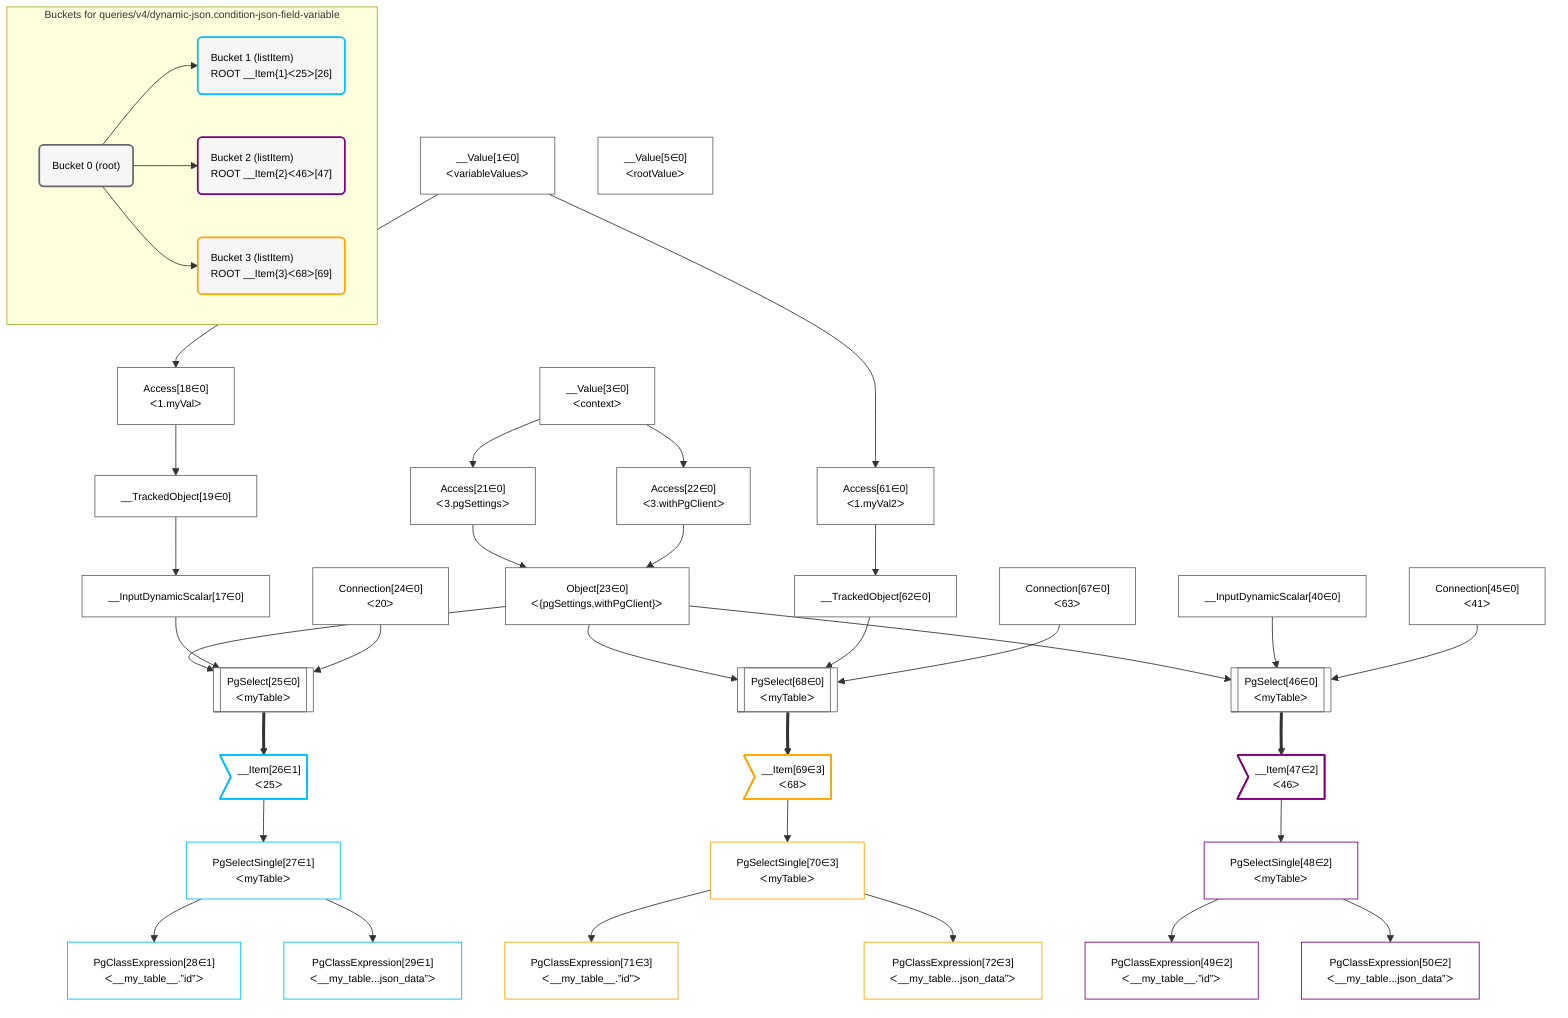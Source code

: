 %%{init: {'themeVariables': { 'fontSize': '12px'}}}%%
graph TD
    classDef path fill:#eee,stroke:#000,color:#000
    classDef plan fill:#fff,stroke-width:1px,color:#000
    classDef itemplan fill:#fff,stroke-width:2px,color:#000
    classDef sideeffectplan fill:#f00,stroke-width:2px,color:#000
    classDef bucket fill:#f6f6f6,color:#000,stroke-width:2px,text-align:left


    %% define steps
    __Value1["__Value[1∈0]<br />ᐸvariableValuesᐳ"]:::plan
    __Value3["__Value[3∈0]<br />ᐸcontextᐳ"]:::plan
    __Value5["__Value[5∈0]<br />ᐸrootValueᐳ"]:::plan
    Access18["Access[18∈0]<br />ᐸ1.myValᐳ"]:::plan
    __TrackedObject19["__TrackedObject[19∈0]"]:::plan
    __InputDynamicScalar17["__InputDynamicScalar[17∈0]"]:::plan
    Access21["Access[21∈0]<br />ᐸ3.pgSettingsᐳ"]:::plan
    Access22["Access[22∈0]<br />ᐸ3.withPgClientᐳ"]:::plan
    Object23["Object[23∈0]<br />ᐸ{pgSettings,withPgClient}ᐳ"]:::plan
    Connection24["Connection[24∈0]<br />ᐸ20ᐳ"]:::plan
    PgSelect25[["PgSelect[25∈0]<br />ᐸmyTableᐳ"]]:::plan
    __Item26>"__Item[26∈1]<br />ᐸ25ᐳ"]:::itemplan
    PgSelectSingle27["PgSelectSingle[27∈1]<br />ᐸmyTableᐳ"]:::plan
    PgClassExpression28["PgClassExpression[28∈1]<br />ᐸ__my_table__.”id”ᐳ"]:::plan
    PgClassExpression29["PgClassExpression[29∈1]<br />ᐸ__my_table...json_data”ᐳ"]:::plan
    __InputDynamicScalar40["__InputDynamicScalar[40∈0]"]:::plan
    Connection45["Connection[45∈0]<br />ᐸ41ᐳ"]:::plan
    PgSelect46[["PgSelect[46∈0]<br />ᐸmyTableᐳ"]]:::plan
    __Item47>"__Item[47∈2]<br />ᐸ46ᐳ"]:::itemplan
    PgSelectSingle48["PgSelectSingle[48∈2]<br />ᐸmyTableᐳ"]:::plan
    PgClassExpression49["PgClassExpression[49∈2]<br />ᐸ__my_table__.”id”ᐳ"]:::plan
    PgClassExpression50["PgClassExpression[50∈2]<br />ᐸ__my_table...json_data”ᐳ"]:::plan
    Access61["Access[61∈0]<br />ᐸ1.myVal2ᐳ"]:::plan
    __TrackedObject62["__TrackedObject[62∈0]"]:::plan
    Connection67["Connection[67∈0]<br />ᐸ63ᐳ"]:::plan
    PgSelect68[["PgSelect[68∈0]<br />ᐸmyTableᐳ"]]:::plan
    __Item69>"__Item[69∈3]<br />ᐸ68ᐳ"]:::itemplan
    PgSelectSingle70["PgSelectSingle[70∈3]<br />ᐸmyTableᐳ"]:::plan
    PgClassExpression71["PgClassExpression[71∈3]<br />ᐸ__my_table__.”id”ᐳ"]:::plan
    PgClassExpression72["PgClassExpression[72∈3]<br />ᐸ__my_table...json_data”ᐳ"]:::plan

    %% plan dependencies
    __Value1 --> Access18
    Access18 --> __TrackedObject19
    __TrackedObject19 --> __InputDynamicScalar17
    __Value3 --> Access21
    __Value3 --> Access22
    Access21 & Access22 --> Object23
    Object23 & __InputDynamicScalar17 & Connection24 --> PgSelect25
    PgSelect25 ==> __Item26
    __Item26 --> PgSelectSingle27
    PgSelectSingle27 --> PgClassExpression28
    PgSelectSingle27 --> PgClassExpression29
    Object23 & __InputDynamicScalar40 & Connection45 --> PgSelect46
    PgSelect46 ==> __Item47
    __Item47 --> PgSelectSingle48
    PgSelectSingle48 --> PgClassExpression49
    PgSelectSingle48 --> PgClassExpression50
    __Value1 --> Access61
    Access61 --> __TrackedObject62
    Object23 & __TrackedObject62 & Connection67 --> PgSelect68
    PgSelect68 ==> __Item69
    __Item69 --> PgSelectSingle70
    PgSelectSingle70 --> PgClassExpression71
    PgSelectSingle70 --> PgClassExpression72

    subgraph "Buckets for queries/v4/dynamic-json.condition-json-field-variable"
    Bucket0("Bucket 0 (root)"):::bucket
    classDef bucket0 stroke:#696969
    class Bucket0,__Value1,__Value3,__Value5,__InputDynamicScalar17,Access18,__TrackedObject19,Access21,Access22,Object23,Connection24,PgSelect25,__InputDynamicScalar40,Connection45,PgSelect46,Access61,__TrackedObject62,Connection67,PgSelect68 bucket0
    Bucket1("Bucket 1 (listItem)<br />ROOT __Item{1}ᐸ25ᐳ[26]"):::bucket
    classDef bucket1 stroke:#00bfff
    class Bucket1,__Item26,PgSelectSingle27,PgClassExpression28,PgClassExpression29 bucket1
    Bucket2("Bucket 2 (listItem)<br />ROOT __Item{2}ᐸ46ᐳ[47]"):::bucket
    classDef bucket2 stroke:#7f007f
    class Bucket2,__Item47,PgSelectSingle48,PgClassExpression49,PgClassExpression50 bucket2
    Bucket3("Bucket 3 (listItem)<br />ROOT __Item{3}ᐸ68ᐳ[69]"):::bucket
    classDef bucket3 stroke:#ffa500
    class Bucket3,__Item69,PgSelectSingle70,PgClassExpression71,PgClassExpression72 bucket3
    Bucket0 --> Bucket1 & Bucket2 & Bucket3
    end